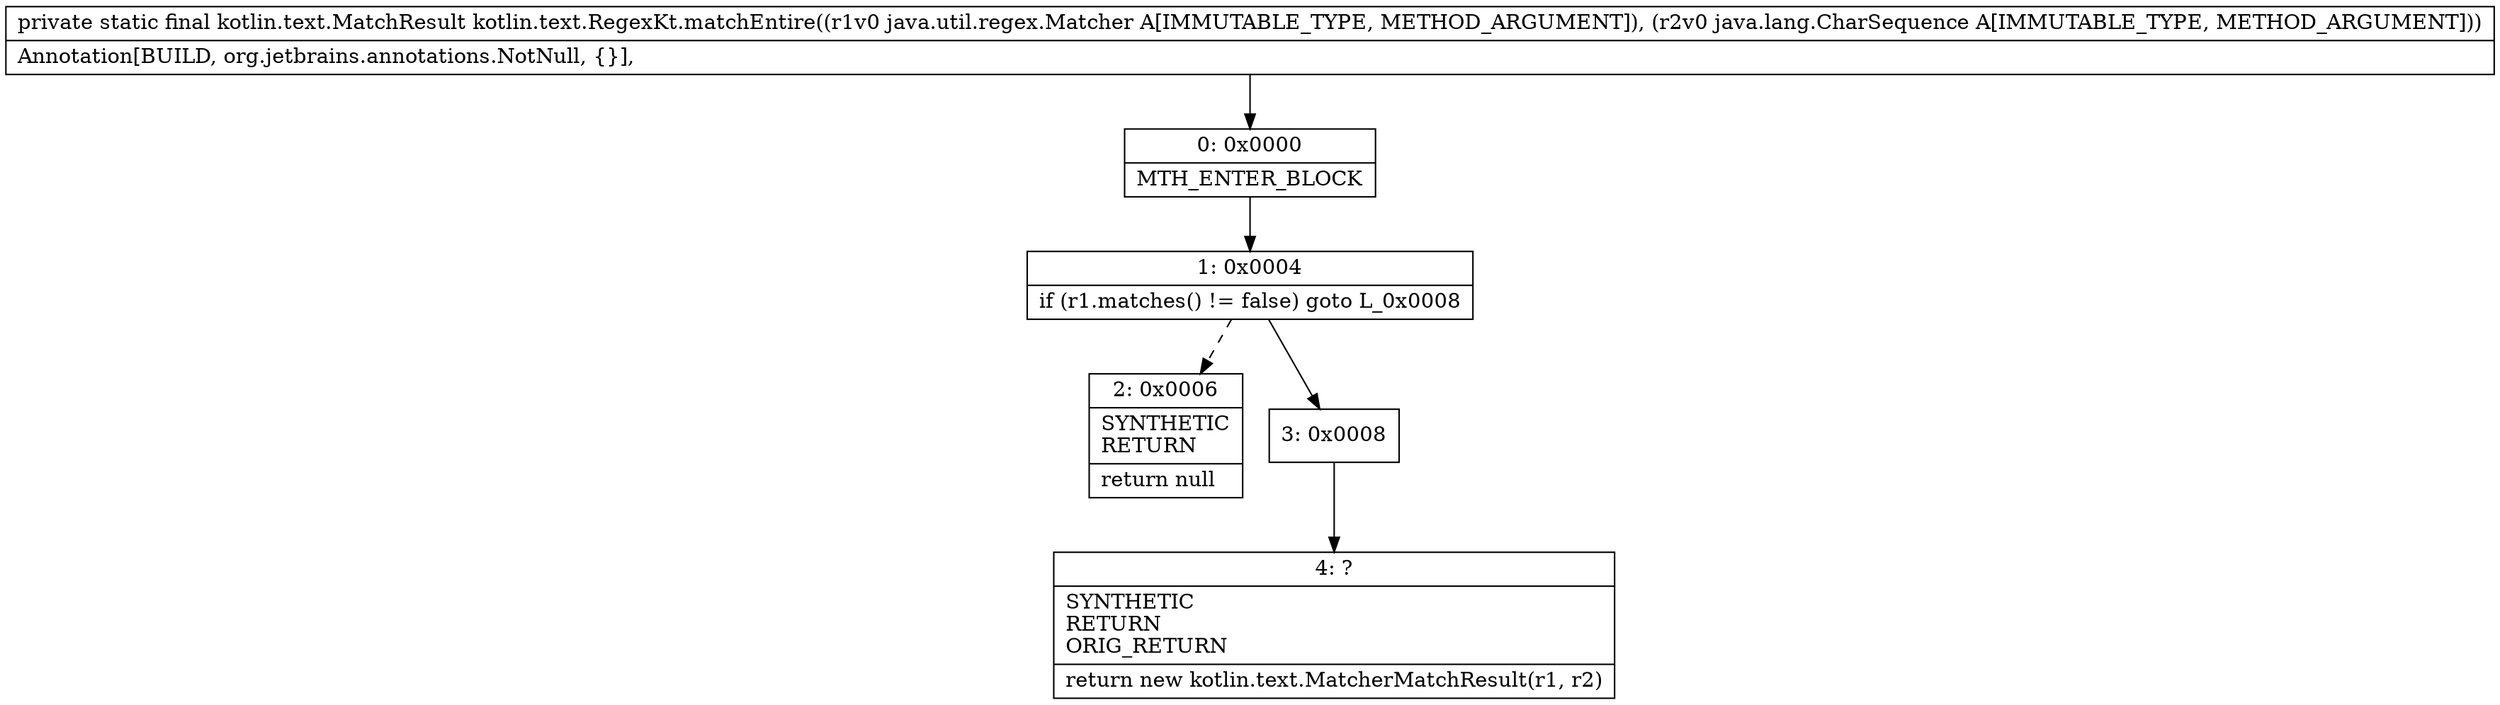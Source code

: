 digraph "CFG forkotlin.text.RegexKt.matchEntire(Ljava\/util\/regex\/Matcher;Ljava\/lang\/CharSequence;)Lkotlin\/text\/MatchResult;" {
Node_0 [shape=record,label="{0\:\ 0x0000|MTH_ENTER_BLOCK\l}"];
Node_1 [shape=record,label="{1\:\ 0x0004|if (r1.matches() != false) goto L_0x0008\l}"];
Node_2 [shape=record,label="{2\:\ 0x0006|SYNTHETIC\lRETURN\l|return null\l}"];
Node_3 [shape=record,label="{3\:\ 0x0008}"];
Node_4 [shape=record,label="{4\:\ ?|SYNTHETIC\lRETURN\lORIG_RETURN\l|return new kotlin.text.MatcherMatchResult(r1, r2)\l}"];
MethodNode[shape=record,label="{private static final kotlin.text.MatchResult kotlin.text.RegexKt.matchEntire((r1v0 java.util.regex.Matcher A[IMMUTABLE_TYPE, METHOD_ARGUMENT]), (r2v0 java.lang.CharSequence A[IMMUTABLE_TYPE, METHOD_ARGUMENT]))  | Annotation[BUILD, org.jetbrains.annotations.NotNull, \{\}], \l}"];
MethodNode -> Node_0;
Node_0 -> Node_1;
Node_1 -> Node_2[style=dashed];
Node_1 -> Node_3;
Node_3 -> Node_4;
}


